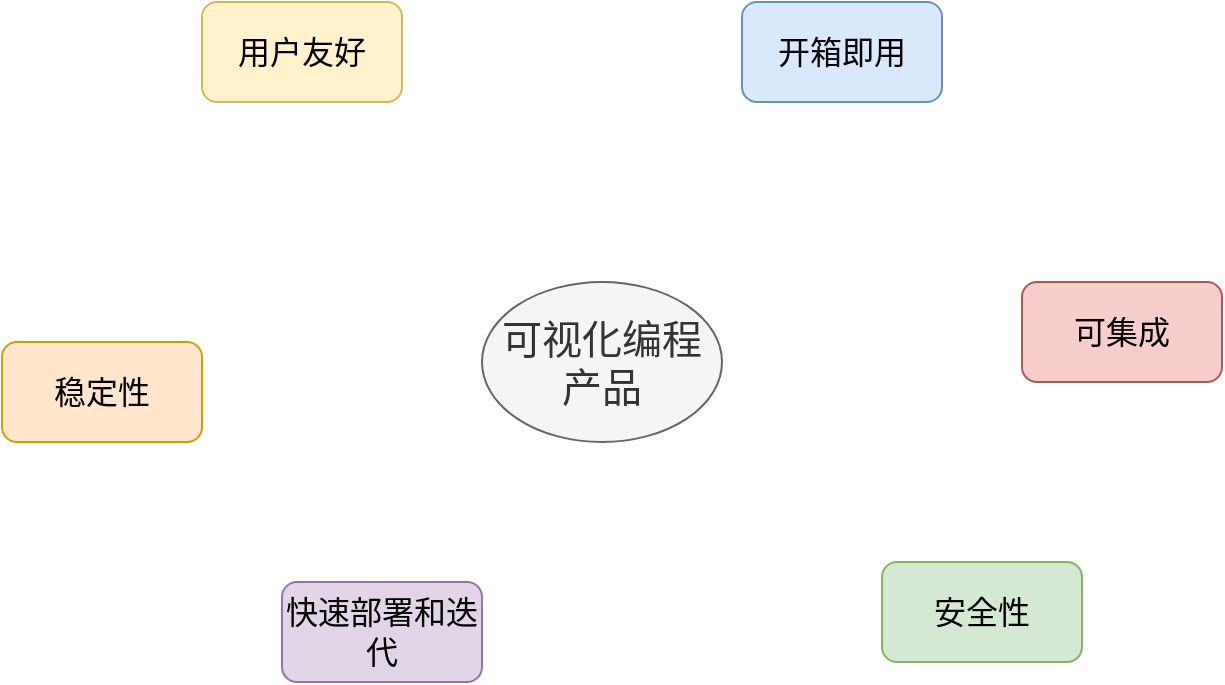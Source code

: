 <mxfile version="24.0.6" type="github">
  <diagram name="第 1 页" id="LhYoBNnIXYvUIdakrXG9">
    <mxGraphModel dx="1367" dy="914" grid="1" gridSize="10" guides="1" tooltips="1" connect="1" arrows="1" fold="1" page="1" pageScale="1" pageWidth="827" pageHeight="1169" math="0" shadow="0">
      <root>
        <mxCell id="0" />
        <mxCell id="1" parent="0" />
        <mxCell id="B5gOMp8xm6Joewe3P2-x-8" value="&lt;font style=&quot;font-size: 16px;&quot;&gt;开箱即用&lt;/font&gt;" style="rounded=1;whiteSpace=wrap;html=1;fontSize=16;fillColor=#dae8fc;strokeColor=#6c8ebf;" vertex="1" parent="1">
          <mxGeometry x="470" y="270" width="100" height="50" as="geometry" />
        </mxCell>
        <mxCell id="B5gOMp8xm6Joewe3P2-x-9" value="&lt;font style=&quot;font-size: 16px;&quot;&gt;用户友好&lt;/font&gt;" style="rounded=1;whiteSpace=wrap;html=1;fontSize=16;fillColor=#fff2cc;strokeColor=#d6b656;" vertex="1" parent="1">
          <mxGeometry x="200" y="270" width="100" height="50" as="geometry" />
        </mxCell>
        <mxCell id="B5gOMp8xm6Joewe3P2-x-13" value="&lt;span style=&quot;font-size: 16px;&quot;&gt;快速部署和迭代&lt;/span&gt;" style="rounded=1;whiteSpace=wrap;html=1;fontSize=16;fillColor=#e1d5e7;strokeColor=#9673a6;" vertex="1" parent="1">
          <mxGeometry x="240" y="560" width="100" height="50" as="geometry" />
        </mxCell>
        <mxCell id="B5gOMp8xm6Joewe3P2-x-18" value="安全性" style="rounded=1;whiteSpace=wrap;html=1;fontSize=16;fillColor=#d5e8d4;strokeColor=#82b366;" vertex="1" parent="1">
          <mxGeometry x="540" y="550" width="100" height="50" as="geometry" />
        </mxCell>
        <mxCell id="B5gOMp8xm6Joewe3P2-x-19" value="稳定性" style="rounded=1;whiteSpace=wrap;html=1;fontSize=16;fillColor=#ffe6cc;strokeColor=#d79b00;" vertex="1" parent="1">
          <mxGeometry x="100" y="440" width="100" height="50" as="geometry" />
        </mxCell>
        <mxCell id="B5gOMp8xm6Joewe3P2-x-20" value="可集成" style="rounded=1;whiteSpace=wrap;html=1;fontSize=16;fillColor=#f8cecc;strokeColor=#b85450;" vertex="1" parent="1">
          <mxGeometry x="610" y="410" width="100" height="50" as="geometry" />
        </mxCell>
        <mxCell id="B5gOMp8xm6Joewe3P2-x-23" value="&lt;span style=&quot;color: rgb(51, 51, 51);&quot;&gt;&lt;font style=&quot;font-size: 20px;&quot;&gt;可视化编程产品&lt;/font&gt;&lt;/span&gt;" style="ellipse;whiteSpace=wrap;html=1;fillColor=#f5f5f5;fontColor=#333333;strokeColor=#666666;" vertex="1" parent="1">
          <mxGeometry x="340" y="410" width="120" height="80" as="geometry" />
        </mxCell>
      </root>
    </mxGraphModel>
  </diagram>
</mxfile>
